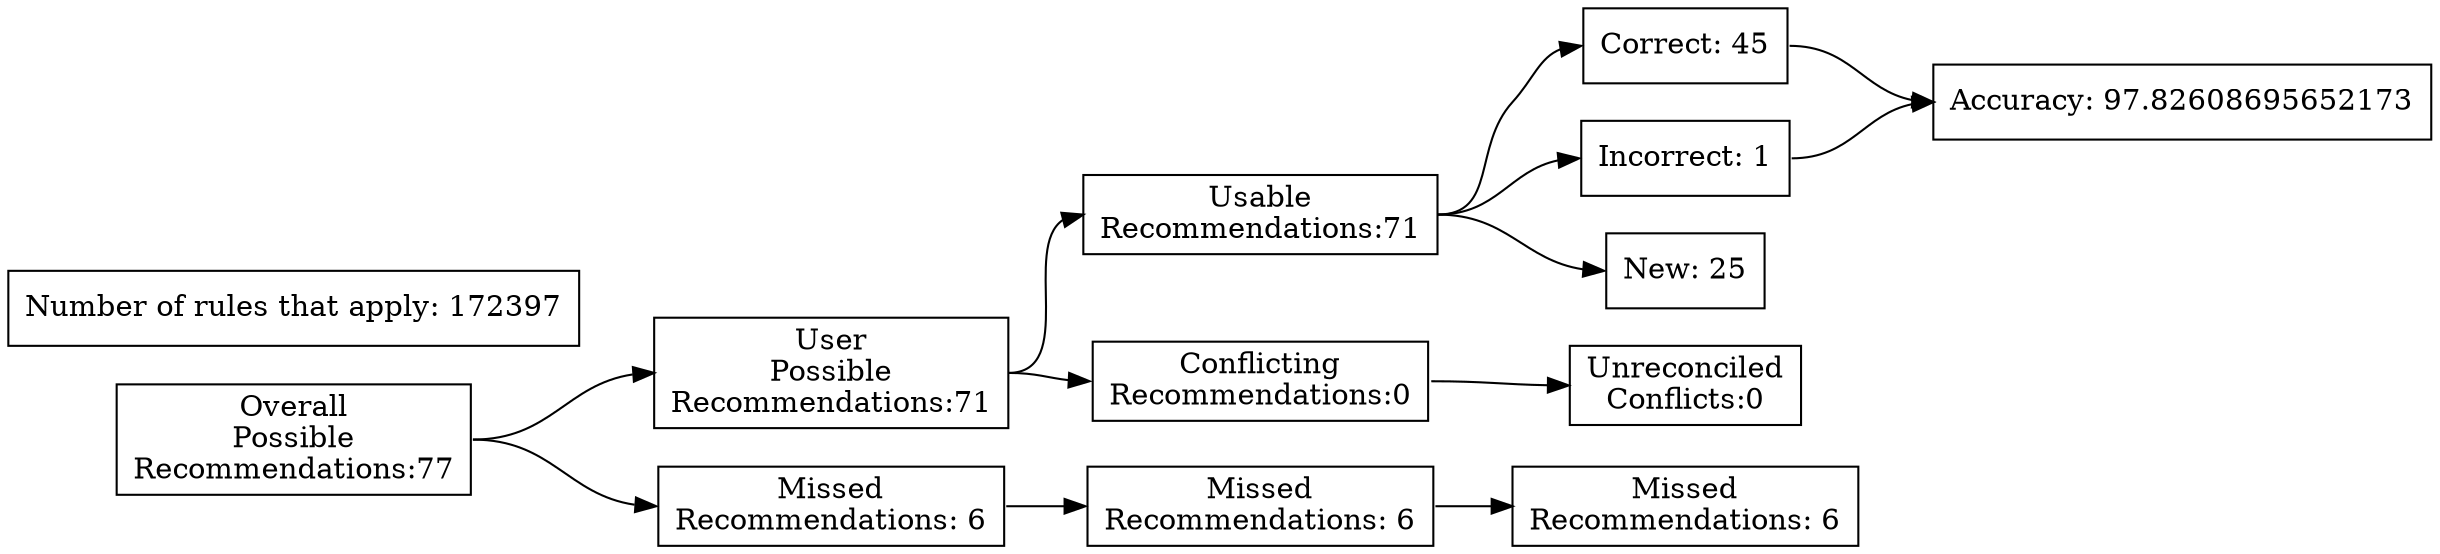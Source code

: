 digraph {
	graph [rankdir=LR]
	node [pos=r shape=box]
	edge [headport=w tailport=e]
		A [label="Overall
Possible
Recommendations:77"]
		B [label="User
Possible
Recommendations:71"]
		C [label="Missed
Recommendations: 6"]
		D [label="Usable
Recommendations:71"]
		E [label="Conflicting
Recommendations:0"]
		J [label="Missed
Recommendations: 6"]
		M [label="Unreconciled
Conflicts:0"]
		F [label="Correct: 45"]
		G [label="Incorrect: 1"]
		H [label="New: 25"]
		K [label="Missed
Recommendations: 6"]
		I [label="Accuracy: 97.82608695652173"]
		l [label="Number of rules that apply: 172397"]
			A -> B
			A -> C
			B -> D
			B -> E
			D -> F
			D -> G
			D -> H
			F -> I
			G -> I
			C -> J
			J -> K
			E -> M
}